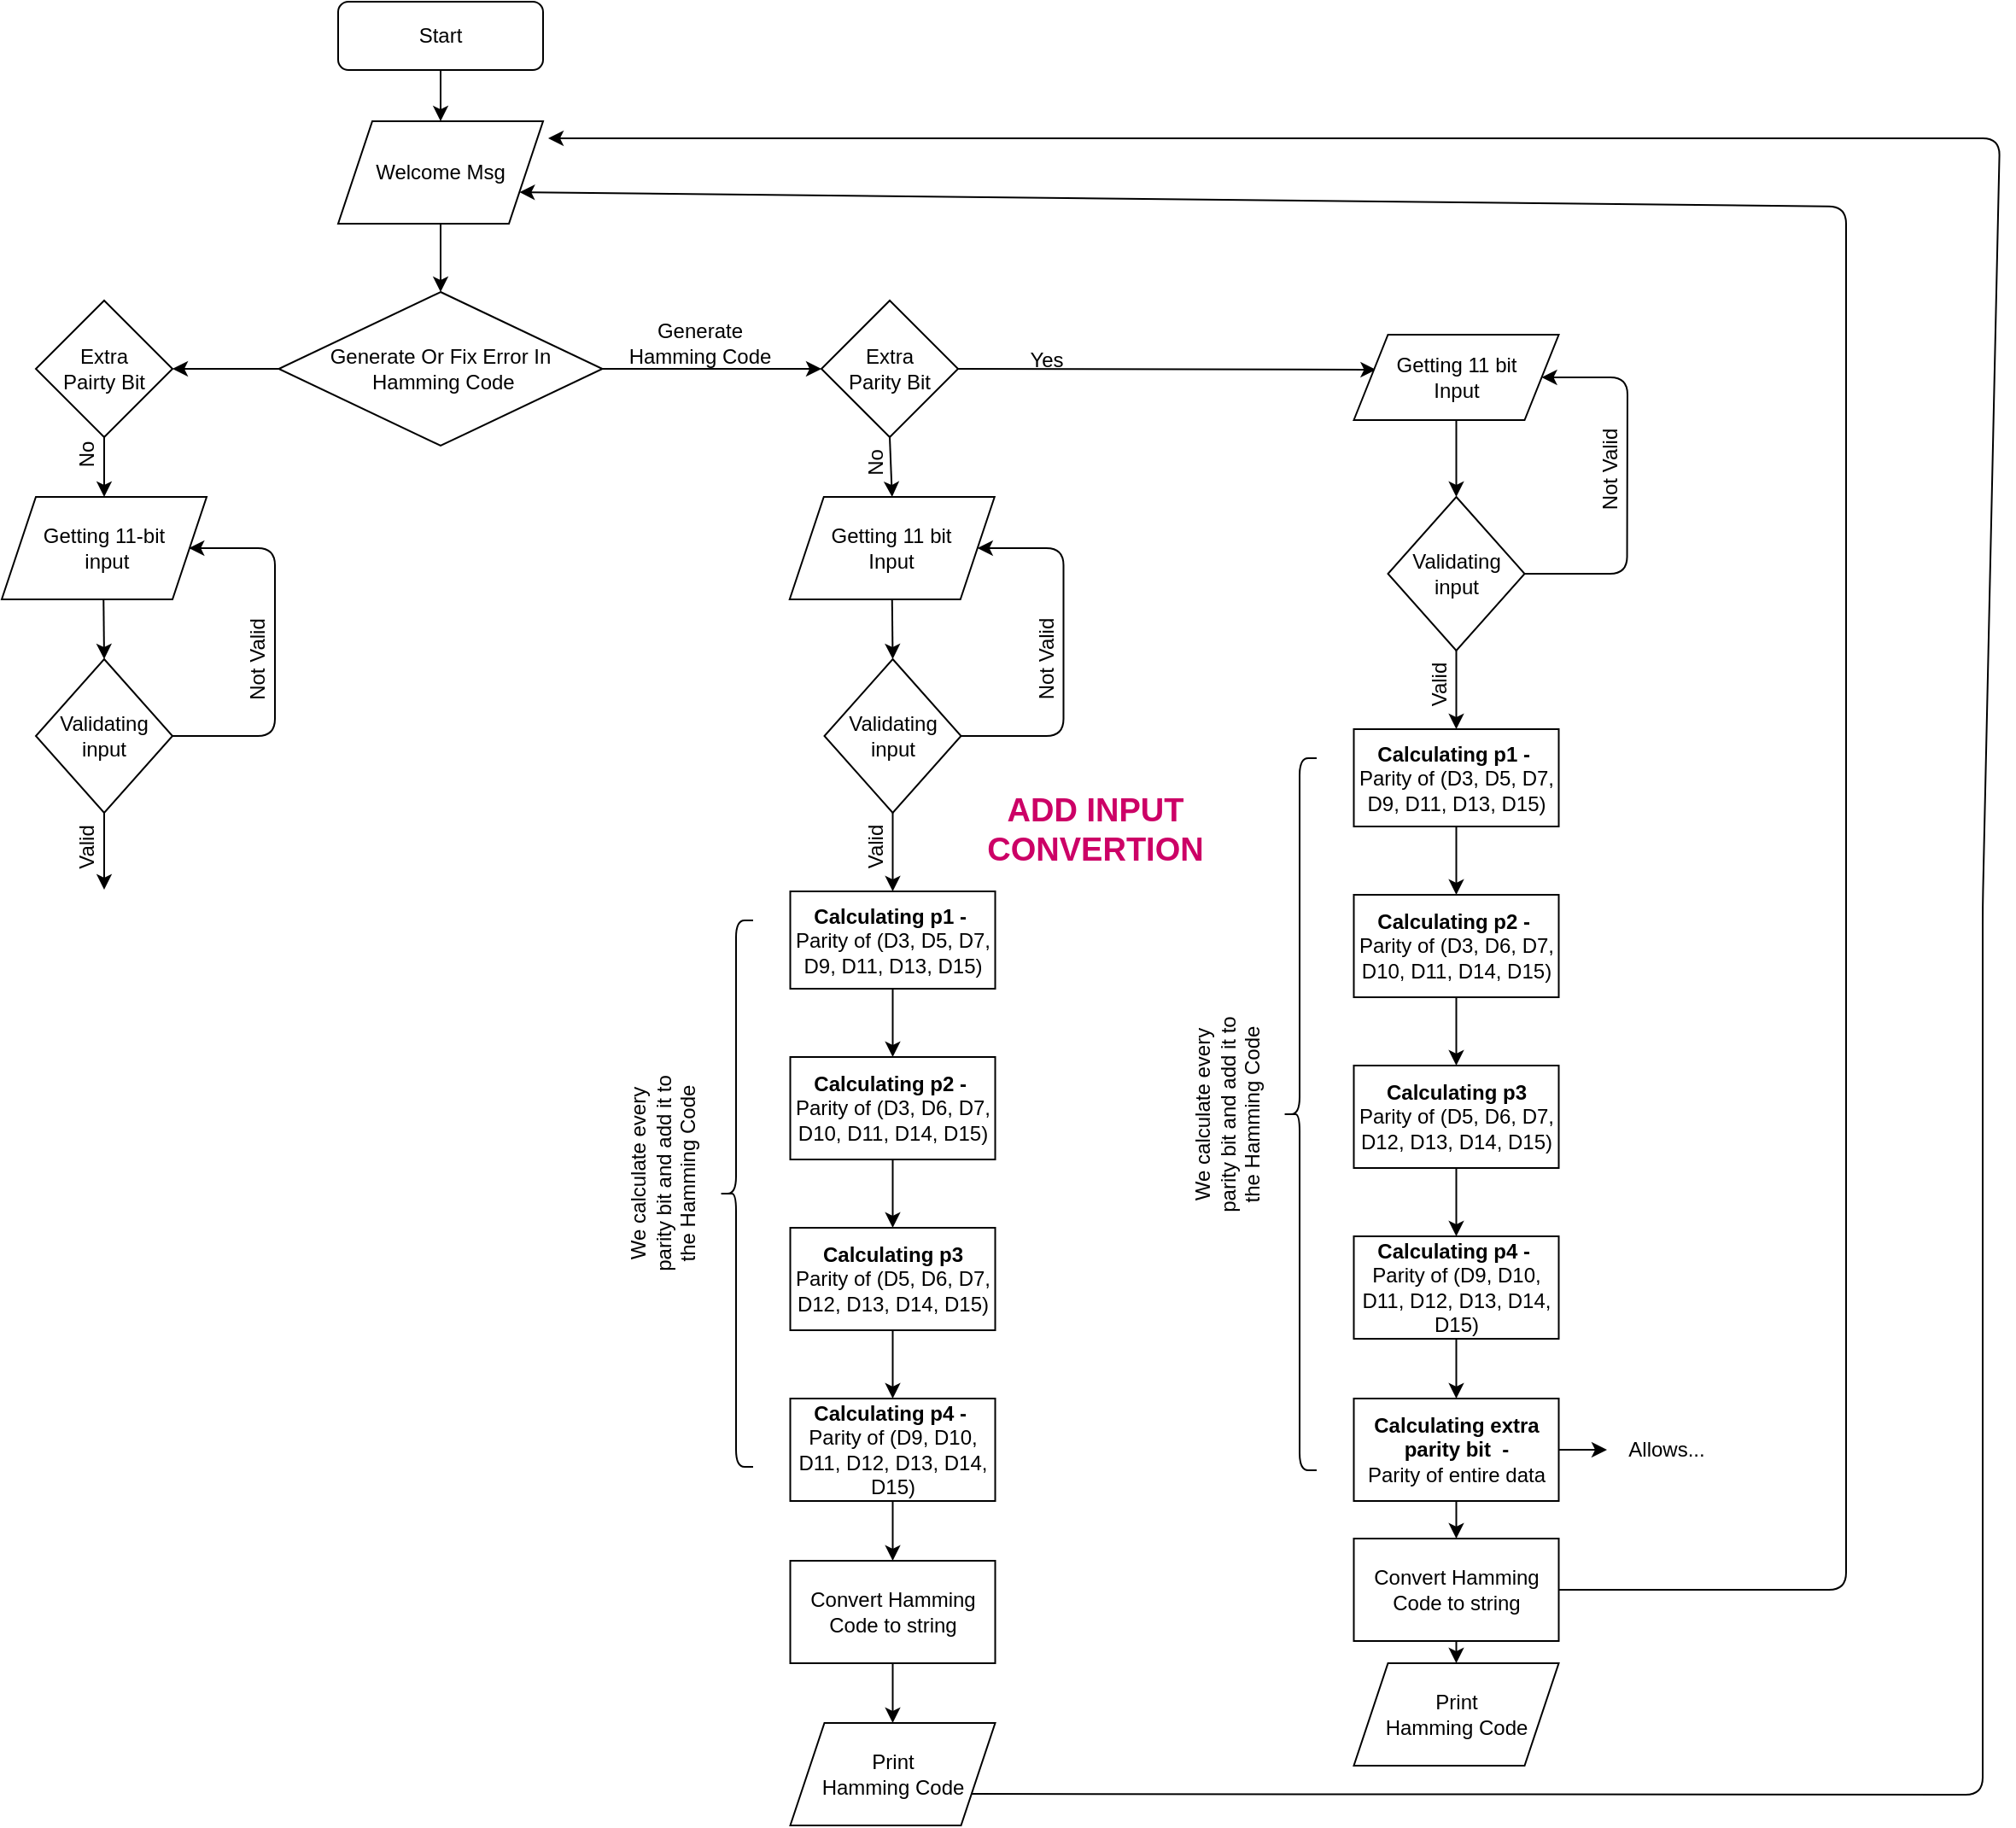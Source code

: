 <mxfile version="14.7.4" type="github">
  <diagram id="C5RBs43oDa-KdzZeNtuy" name="Page-1">
    <mxGraphModel dx="1221" dy="695" grid="1" gridSize="10" guides="1" tooltips="1" connect="1" arrows="1" fold="1" page="1" pageScale="1" pageWidth="1654" pageHeight="1169" math="0" shadow="0">
      <root>
        <mxCell id="WIyWlLk6GJQsqaUBKTNV-0" />
        <mxCell id="WIyWlLk6GJQsqaUBKTNV-1" parent="WIyWlLk6GJQsqaUBKTNV-0" />
        <mxCell id="xXMIpHP0vvAsFntQTSwB-5" value="Welcome Msg" style="shape=parallelogram;perimeter=parallelogramPerimeter;whiteSpace=wrap;html=1;fixedSize=1;" vertex="1" parent="WIyWlLk6GJQsqaUBKTNV-1">
          <mxGeometry x="1397" y="110" width="120" height="60" as="geometry" />
        </mxCell>
        <mxCell id="xXMIpHP0vvAsFntQTSwB-6" value="" style="endArrow=classic;html=1;exitX=0.5;exitY=1;exitDx=0;exitDy=0;" edge="1" parent="WIyWlLk6GJQsqaUBKTNV-1" target="xXMIpHP0vvAsFntQTSwB-5">
          <mxGeometry width="50" height="50" relative="1" as="geometry">
            <mxPoint x="1457" y="80" as="sourcePoint" />
            <mxPoint x="1460" y="150" as="targetPoint" />
          </mxGeometry>
        </mxCell>
        <mxCell id="xXMIpHP0vvAsFntQTSwB-7" value="Generate Or Fix Error In&lt;br&gt;&amp;nbsp;Hamming Code" style="rhombus;whiteSpace=wrap;html=1;" vertex="1" parent="WIyWlLk6GJQsqaUBKTNV-1">
          <mxGeometry x="1362.25" y="210" width="189.5" height="90" as="geometry" />
        </mxCell>
        <mxCell id="xXMIpHP0vvAsFntQTSwB-8" value="" style="endArrow=classic;html=1;exitX=0.5;exitY=1;exitDx=0;exitDy=0;" edge="1" parent="WIyWlLk6GJQsqaUBKTNV-1" source="xXMIpHP0vvAsFntQTSwB-5" target="xXMIpHP0vvAsFntQTSwB-7">
          <mxGeometry width="50" height="50" relative="1" as="geometry">
            <mxPoint x="1190" y="310" as="sourcePoint" />
            <mxPoint x="1240" y="260" as="targetPoint" />
          </mxGeometry>
        </mxCell>
        <mxCell id="xXMIpHP0vvAsFntQTSwB-10" value="Start" style="rounded=1;whiteSpace=wrap;html=1;" vertex="1" parent="WIyWlLk6GJQsqaUBKTNV-1">
          <mxGeometry x="1397" y="40" width="120" height="40" as="geometry" />
        </mxCell>
        <mxCell id="xXMIpHP0vvAsFntQTSwB-11" value="" style="endArrow=classic;html=1;exitX=0;exitY=0.5;exitDx=0;exitDy=0;" edge="1" parent="WIyWlLk6GJQsqaUBKTNV-1" source="xXMIpHP0vvAsFntQTSwB-7">
          <mxGeometry width="50" height="50" relative="1" as="geometry">
            <mxPoint x="1280" y="440" as="sourcePoint" />
            <mxPoint x="1300" y="255" as="targetPoint" />
          </mxGeometry>
        </mxCell>
        <mxCell id="xXMIpHP0vvAsFntQTSwB-12" value="" style="endArrow=classic;html=1;exitX=1;exitY=0.5;exitDx=0;exitDy=0;" edge="1" parent="WIyWlLk6GJQsqaUBKTNV-1" source="xXMIpHP0vvAsFntQTSwB-7">
          <mxGeometry width="50" height="50" relative="1" as="geometry">
            <mxPoint x="1240" y="480" as="sourcePoint" />
            <mxPoint x="1680" y="255" as="targetPoint" />
          </mxGeometry>
        </mxCell>
        <mxCell id="xXMIpHP0vvAsFntQTSwB-13" value="Generate Hamming Code" style="text;html=1;strokeColor=none;fillColor=none;align=center;verticalAlign=middle;whiteSpace=wrap;rounded=0;" vertex="1" parent="WIyWlLk6GJQsqaUBKTNV-1">
          <mxGeometry x="1560" y="230" width="98.25" height="20" as="geometry" />
        </mxCell>
        <mxCell id="xXMIpHP0vvAsFntQTSwB-14" value="Getting 11 bit&lt;br&gt;Input" style="shape=parallelogram;perimeter=parallelogramPerimeter;whiteSpace=wrap;html=1;fixedSize=1;" vertex="1" parent="WIyWlLk6GJQsqaUBKTNV-1">
          <mxGeometry x="1661.38" y="330" width="120" height="60" as="geometry" />
        </mxCell>
        <mxCell id="xXMIpHP0vvAsFntQTSwB-16" value="" style="endArrow=classic;html=1;exitX=0.5;exitY=1;exitDx=0;exitDy=0;entryX=0.5;entryY=0;entryDx=0;entryDy=0;" edge="1" parent="WIyWlLk6GJQsqaUBKTNV-1" source="xXMIpHP0vvAsFntQTSwB-14">
          <mxGeometry width="50" height="50" relative="1" as="geometry">
            <mxPoint x="1381.75" y="545" as="sourcePoint" />
            <mxPoint x="1721.75" y="425" as="targetPoint" />
          </mxGeometry>
        </mxCell>
        <mxCell id="xXMIpHP0vvAsFntQTSwB-17" value="" style="endArrow=classic;html=1;exitX=0.5;exitY=1;exitDx=0;exitDy=0;entryX=0.5;entryY=0;entryDx=0;entryDy=0;" edge="1" parent="WIyWlLk6GJQsqaUBKTNV-1" source="xXMIpHP0vvAsFntQTSwB-39" target="xXMIpHP0vvAsFntQTSwB-18">
          <mxGeometry width="50" height="50" relative="1" as="geometry">
            <mxPoint x="1721.75" y="521" as="sourcePoint" />
            <mxPoint x="1721.25" y="556" as="targetPoint" />
          </mxGeometry>
        </mxCell>
        <mxCell id="xXMIpHP0vvAsFntQTSwB-18" value="&lt;b&gt;Calculating p1 -&amp;nbsp;&lt;br&gt;&lt;/b&gt;Parity of (D3, D5, D7, D9, D11, D13, D15)" style="rounded=0;whiteSpace=wrap;html=1;" vertex="1" parent="WIyWlLk6GJQsqaUBKTNV-1">
          <mxGeometry x="1661.75" y="561" width="120" height="57" as="geometry" />
        </mxCell>
        <mxCell id="xXMIpHP0vvAsFntQTSwB-21" value="" style="endArrow=classic;html=1;exitX=0.5;exitY=1;exitDx=0;exitDy=0;" edge="1" parent="WIyWlLk6GJQsqaUBKTNV-1">
          <mxGeometry width="50" height="50" relative="1" as="geometry">
            <mxPoint x="1721.75" y="618" as="sourcePoint" />
            <mxPoint x="1721.75" y="658" as="targetPoint" />
          </mxGeometry>
        </mxCell>
        <mxCell id="xXMIpHP0vvAsFntQTSwB-22" value="&lt;b&gt;Calculating p2 -&amp;nbsp;&lt;/b&gt;&lt;br&gt;Parity of (D3, D6, D7, D10, D11, D14, D15)" style="rounded=0;whiteSpace=wrap;html=1;" vertex="1" parent="WIyWlLk6GJQsqaUBKTNV-1">
          <mxGeometry x="1661.75" y="658" width="120" height="60" as="geometry" />
        </mxCell>
        <mxCell id="xXMIpHP0vvAsFntQTSwB-23" value="" style="endArrow=classic;html=1;exitX=0.5;exitY=1;exitDx=0;exitDy=0;" edge="1" parent="WIyWlLk6GJQsqaUBKTNV-1">
          <mxGeometry width="50" height="50" relative="1" as="geometry">
            <mxPoint x="1721.75" y="718" as="sourcePoint" />
            <mxPoint x="1721.75" y="758" as="targetPoint" />
          </mxGeometry>
        </mxCell>
        <mxCell id="xXMIpHP0vvAsFntQTSwB-24" value="&lt;b&gt;Calculating p3&lt;/b&gt;&lt;br&gt;Parity of (D5, D6, D7, D12, D13, D14, D15)" style="rounded=0;whiteSpace=wrap;html=1;" vertex="1" parent="WIyWlLk6GJQsqaUBKTNV-1">
          <mxGeometry x="1661.75" y="758" width="120" height="60" as="geometry" />
        </mxCell>
        <mxCell id="xXMIpHP0vvAsFntQTSwB-25" value="" style="endArrow=classic;html=1;exitX=0.5;exitY=1;exitDx=0;exitDy=0;" edge="1" parent="WIyWlLk6GJQsqaUBKTNV-1">
          <mxGeometry width="50" height="50" relative="1" as="geometry">
            <mxPoint x="1721.75" y="818" as="sourcePoint" />
            <mxPoint x="1721.75" y="858" as="targetPoint" />
          </mxGeometry>
        </mxCell>
        <mxCell id="xXMIpHP0vvAsFntQTSwB-26" value="&lt;b&gt;Calculating p4 -&amp;nbsp;&lt;/b&gt;&lt;br&gt;Parity of (D9, D10, D11, D12, D13, D14, D15)" style="rounded=0;whiteSpace=wrap;html=1;" vertex="1" parent="WIyWlLk6GJQsqaUBKTNV-1">
          <mxGeometry x="1661.75" y="858" width="120" height="60" as="geometry" />
        </mxCell>
        <mxCell id="xXMIpHP0vvAsFntQTSwB-35" value="Convert Hamming Code to string" style="rounded=0;whiteSpace=wrap;html=1;" vertex="1" parent="WIyWlLk6GJQsqaUBKTNV-1">
          <mxGeometry x="1661.75" y="953" width="120" height="60" as="geometry" />
        </mxCell>
        <mxCell id="xXMIpHP0vvAsFntQTSwB-36" value="" style="endArrow=classic;html=1;exitX=0.5;exitY=1;exitDx=0;exitDy=0;entryX=0.5;entryY=0;entryDx=0;entryDy=0;" edge="1" parent="WIyWlLk6GJQsqaUBKTNV-1" target="xXMIpHP0vvAsFntQTSwB-35">
          <mxGeometry width="50" height="50" relative="1" as="geometry">
            <mxPoint x="1721.75" y="918" as="sourcePoint" />
            <mxPoint x="1431.75" y="1023" as="targetPoint" />
          </mxGeometry>
        </mxCell>
        <mxCell id="xXMIpHP0vvAsFntQTSwB-37" value="Print &lt;br&gt;Hamming Code" style="shape=parallelogram;perimeter=parallelogramPerimeter;whiteSpace=wrap;html=1;fixedSize=1;" vertex="1" parent="WIyWlLk6GJQsqaUBKTNV-1">
          <mxGeometry x="1661.75" y="1048" width="120" height="60" as="geometry" />
        </mxCell>
        <mxCell id="xXMIpHP0vvAsFntQTSwB-38" value="" style="endArrow=classic;html=1;exitX=0.5;exitY=1;exitDx=0;exitDy=0;entryX=0.5;entryY=0;entryDx=0;entryDy=0;" edge="1" parent="WIyWlLk6GJQsqaUBKTNV-1" source="xXMIpHP0vvAsFntQTSwB-35" target="xXMIpHP0vvAsFntQTSwB-37">
          <mxGeometry width="50" height="50" relative="1" as="geometry">
            <mxPoint x="1751.75" y="928" as="sourcePoint" />
            <mxPoint x="1751.75" y="963" as="targetPoint" />
          </mxGeometry>
        </mxCell>
        <mxCell id="xXMIpHP0vvAsFntQTSwB-39" value="&amp;nbsp;Validating&amp;nbsp;&lt;br&gt;input" style="rhombus;whiteSpace=wrap;html=1;" vertex="1" parent="WIyWlLk6GJQsqaUBKTNV-1">
          <mxGeometry x="1681.75" y="425" width="80" height="90" as="geometry" />
        </mxCell>
        <mxCell id="xXMIpHP0vvAsFntQTSwB-42" value="" style="endArrow=classic;html=1;exitX=1;exitY=0.5;exitDx=0;exitDy=0;entryX=1;entryY=0.5;entryDx=0;entryDy=0;" edge="1" parent="WIyWlLk6GJQsqaUBKTNV-1" source="xXMIpHP0vvAsFntQTSwB-39" target="xXMIpHP0vvAsFntQTSwB-14">
          <mxGeometry width="50" height="50" relative="1" as="geometry">
            <mxPoint x="1491.75" y="525" as="sourcePoint" />
            <mxPoint x="1541.75" y="475" as="targetPoint" />
            <Array as="points">
              <mxPoint x="1821.75" y="470" />
              <mxPoint x="1821.75" y="360" />
            </Array>
          </mxGeometry>
        </mxCell>
        <mxCell id="xXMIpHP0vvAsFntQTSwB-43" value="Not Valid" style="text;html=1;strokeColor=none;fillColor=none;align=center;verticalAlign=middle;whiteSpace=wrap;rounded=0;rotation=-90;" vertex="1" parent="WIyWlLk6GJQsqaUBKTNV-1">
          <mxGeometry x="1781.75" y="415" width="60" height="20" as="geometry" />
        </mxCell>
        <mxCell id="xXMIpHP0vvAsFntQTSwB-47" value="Valid" style="text;html=1;strokeColor=none;fillColor=none;align=center;verticalAlign=middle;whiteSpace=wrap;rounded=0;rotation=-90;" vertex="1" parent="WIyWlLk6GJQsqaUBKTNV-1">
          <mxGeometry x="1691.75" y="525" width="40" height="20" as="geometry" />
        </mxCell>
        <mxCell id="xXMIpHP0vvAsFntQTSwB-50" value="" style="endArrow=classic;html=1;exitX=1;exitY=0.75;exitDx=0;exitDy=0;" edge="1" parent="WIyWlLk6GJQsqaUBKTNV-1" source="xXMIpHP0vvAsFntQTSwB-37">
          <mxGeometry width="50" height="50" relative="1" as="geometry">
            <mxPoint x="1670" y="510" as="sourcePoint" />
            <mxPoint x="1520" y="120" as="targetPoint" />
            <Array as="points">
              <mxPoint x="2360" y="1090" />
              <mxPoint x="2360" y="570" />
              <mxPoint x="2370" y="120" />
            </Array>
          </mxGeometry>
        </mxCell>
        <mxCell id="xXMIpHP0vvAsFntQTSwB-51" value="" style="group" vertex="1" connectable="0" parent="WIyWlLk6GJQsqaUBKTNV-1">
          <mxGeometry x="1565" y="578" width="75" height="320" as="geometry" />
        </mxCell>
        <mxCell id="xXMIpHP0vvAsFntQTSwB-31" value="&lt;br&gt;We calculate every parity bit and add it to the Hamming Code" style="text;html=1;strokeColor=none;fillColor=none;align=center;verticalAlign=middle;whiteSpace=wrap;rounded=0;rotation=-90;" vertex="1" parent="xXMIpHP0vvAsFntQTSwB-51">
          <mxGeometry x="-45" y="133" width="120" height="30" as="geometry" />
        </mxCell>
        <mxCell id="xXMIpHP0vvAsFntQTSwB-32" value="" style="shape=curlyBracket;whiteSpace=wrap;html=1;rounded=1;" vertex="1" parent="xXMIpHP0vvAsFntQTSwB-51">
          <mxGeometry x="55" width="20" height="320" as="geometry" />
        </mxCell>
        <mxCell id="xXMIpHP0vvAsFntQTSwB-52" value="Extra &lt;br&gt;Parity Bit" style="rhombus;whiteSpace=wrap;html=1;" vertex="1" parent="WIyWlLk6GJQsqaUBKTNV-1">
          <mxGeometry x="1680" y="215" width="80" height="80" as="geometry" />
        </mxCell>
        <mxCell id="xXMIpHP0vvAsFntQTSwB-53" value="" style="endArrow=classic;html=1;exitX=0.5;exitY=1;exitDx=0;exitDy=0;entryX=0.5;entryY=0;entryDx=0;entryDy=0;" edge="1" parent="WIyWlLk6GJQsqaUBKTNV-1" source="xXMIpHP0vvAsFntQTSwB-52" target="xXMIpHP0vvAsFntQTSwB-14">
          <mxGeometry width="50" height="50" relative="1" as="geometry">
            <mxPoint x="1410" y="230" as="sourcePoint" />
            <mxPoint x="1460" y="180" as="targetPoint" />
          </mxGeometry>
        </mxCell>
        <mxCell id="xXMIpHP0vvAsFntQTSwB-57" value="No" style="text;html=1;strokeColor=none;fillColor=none;align=center;verticalAlign=middle;whiteSpace=wrap;rounded=0;rotation=-90;" vertex="1" parent="WIyWlLk6GJQsqaUBKTNV-1">
          <mxGeometry x="1691.75" y="300" width="40" height="20" as="geometry" />
        </mxCell>
        <mxCell id="xXMIpHP0vvAsFntQTSwB-58" value="" style="endArrow=classic;html=1;exitX=1;exitY=0.5;exitDx=0;exitDy=0;entryX=0.108;entryY=0.41;entryDx=0;entryDy=0;entryPerimeter=0;" edge="1" parent="WIyWlLk6GJQsqaUBKTNV-1" source="xXMIpHP0vvAsFntQTSwB-52" target="xXMIpHP0vvAsFntQTSwB-61">
          <mxGeometry width="50" height="50" relative="1" as="geometry">
            <mxPoint x="2020" y="310" as="sourcePoint" />
            <mxPoint x="2000" y="255" as="targetPoint" />
          </mxGeometry>
        </mxCell>
        <mxCell id="xXMIpHP0vvAsFntQTSwB-59" value="Yes" style="text;html=1;strokeColor=none;fillColor=none;align=center;verticalAlign=middle;whiteSpace=wrap;rounded=0;" vertex="1" parent="WIyWlLk6GJQsqaUBKTNV-1">
          <mxGeometry x="1791.75" y="240" width="40" height="20" as="geometry" />
        </mxCell>
        <mxCell id="xXMIpHP0vvAsFntQTSwB-61" value="Getting 11 bit&lt;br&gt;Input" style="shape=parallelogram;perimeter=parallelogramPerimeter;whiteSpace=wrap;html=1;fixedSize=1;" vertex="1" parent="WIyWlLk6GJQsqaUBKTNV-1">
          <mxGeometry x="1991.75" y="235" width="120" height="50" as="geometry" />
        </mxCell>
        <mxCell id="xXMIpHP0vvAsFntQTSwB-62" value="" style="endArrow=classic;html=1;entryX=0.5;entryY=0;entryDx=0;entryDy=0;" edge="1" parent="WIyWlLk6GJQsqaUBKTNV-1" source="xXMIpHP0vvAsFntQTSwB-61">
          <mxGeometry width="50" height="50" relative="1" as="geometry">
            <mxPoint x="1711.75" y="450" as="sourcePoint" />
            <mxPoint x="2051.75" y="330" as="targetPoint" />
          </mxGeometry>
        </mxCell>
        <mxCell id="xXMIpHP0vvAsFntQTSwB-63" value="" style="endArrow=classic;html=1;exitX=0.5;exitY=1;exitDx=0;exitDy=0;entryX=0.5;entryY=0;entryDx=0;entryDy=0;" edge="1" parent="WIyWlLk6GJQsqaUBKTNV-1" source="xXMIpHP0vvAsFntQTSwB-74" target="xXMIpHP0vvAsFntQTSwB-64">
          <mxGeometry width="50" height="50" relative="1" as="geometry">
            <mxPoint x="2051.75" y="426" as="sourcePoint" />
            <mxPoint x="2051.25" y="461" as="targetPoint" />
          </mxGeometry>
        </mxCell>
        <mxCell id="xXMIpHP0vvAsFntQTSwB-64" value="&lt;b&gt;Calculating p1 -&amp;nbsp;&lt;br&gt;&lt;/b&gt;Parity of (D3, D5, D7, D9, D11, D13, D15)" style="rounded=0;whiteSpace=wrap;html=1;" vertex="1" parent="WIyWlLk6GJQsqaUBKTNV-1">
          <mxGeometry x="1991.75" y="466" width="120" height="57" as="geometry" />
        </mxCell>
        <mxCell id="xXMIpHP0vvAsFntQTSwB-65" value="" style="endArrow=classic;html=1;exitX=0.5;exitY=1;exitDx=0;exitDy=0;" edge="1" parent="WIyWlLk6GJQsqaUBKTNV-1">
          <mxGeometry width="50" height="50" relative="1" as="geometry">
            <mxPoint x="2051.75" y="523" as="sourcePoint" />
            <mxPoint x="2051.75" y="563" as="targetPoint" />
          </mxGeometry>
        </mxCell>
        <mxCell id="xXMIpHP0vvAsFntQTSwB-66" value="&lt;b&gt;Calculating p2 -&amp;nbsp;&lt;/b&gt;&lt;br&gt;Parity of (D3, D6, D7, D10, D11, D14, D15)" style="rounded=0;whiteSpace=wrap;html=1;" vertex="1" parent="WIyWlLk6GJQsqaUBKTNV-1">
          <mxGeometry x="1991.75" y="563" width="120" height="60" as="geometry" />
        </mxCell>
        <mxCell id="xXMIpHP0vvAsFntQTSwB-67" value="" style="endArrow=classic;html=1;exitX=0.5;exitY=1;exitDx=0;exitDy=0;" edge="1" parent="WIyWlLk6GJQsqaUBKTNV-1">
          <mxGeometry width="50" height="50" relative="1" as="geometry">
            <mxPoint x="2051.75" y="623" as="sourcePoint" />
            <mxPoint x="2051.75" y="663" as="targetPoint" />
          </mxGeometry>
        </mxCell>
        <mxCell id="xXMIpHP0vvAsFntQTSwB-68" value="&lt;b&gt;Calculating p3&lt;/b&gt;&lt;br&gt;Parity of (D5, D6, D7, D12, D13, D14, D15)" style="rounded=0;whiteSpace=wrap;html=1;" vertex="1" parent="WIyWlLk6GJQsqaUBKTNV-1">
          <mxGeometry x="1991.75" y="663" width="120" height="60" as="geometry" />
        </mxCell>
        <mxCell id="xXMIpHP0vvAsFntQTSwB-69" value="" style="endArrow=classic;html=1;exitX=0.5;exitY=1;exitDx=0;exitDy=0;" edge="1" parent="WIyWlLk6GJQsqaUBKTNV-1">
          <mxGeometry width="50" height="50" relative="1" as="geometry">
            <mxPoint x="2051.75" y="723" as="sourcePoint" />
            <mxPoint x="2051.75" y="763" as="targetPoint" />
          </mxGeometry>
        </mxCell>
        <mxCell id="xXMIpHP0vvAsFntQTSwB-70" value="&lt;b&gt;Calculating p4 -&amp;nbsp;&lt;/b&gt;&lt;br&gt;Parity of (D9, D10, D11, D12, D13, D14, D15)" style="rounded=0;whiteSpace=wrap;html=1;" vertex="1" parent="WIyWlLk6GJQsqaUBKTNV-1">
          <mxGeometry x="1991.75" y="763" width="120" height="60" as="geometry" />
        </mxCell>
        <mxCell id="xXMIpHP0vvAsFntQTSwB-71" value="&lt;b&gt;Calculating extra parity bit&amp;nbsp; - &lt;/b&gt;&lt;br&gt;Parity of entire data" style="rounded=0;whiteSpace=wrap;html=1;" vertex="1" parent="WIyWlLk6GJQsqaUBKTNV-1">
          <mxGeometry x="1991.75" y="858" width="120" height="60" as="geometry" />
        </mxCell>
        <mxCell id="xXMIpHP0vvAsFntQTSwB-72" value="" style="endArrow=classic;html=1;exitX=0.5;exitY=1;exitDx=0;exitDy=0;entryX=0.5;entryY=0;entryDx=0;entryDy=0;" edge="1" parent="WIyWlLk6GJQsqaUBKTNV-1" target="xXMIpHP0vvAsFntQTSwB-71">
          <mxGeometry width="50" height="50" relative="1" as="geometry">
            <mxPoint x="2051.75" y="823" as="sourcePoint" />
            <mxPoint x="1761.75" y="928" as="targetPoint" />
          </mxGeometry>
        </mxCell>
        <mxCell id="xXMIpHP0vvAsFntQTSwB-74" value="&amp;nbsp;Validating&amp;nbsp;&lt;br&gt;input" style="rhombus;whiteSpace=wrap;html=1;" vertex="1" parent="WIyWlLk6GJQsqaUBKTNV-1">
          <mxGeometry x="2011.75" y="330" width="80" height="90" as="geometry" />
        </mxCell>
        <mxCell id="xXMIpHP0vvAsFntQTSwB-75" value="" style="endArrow=classic;html=1;exitX=1;exitY=0.5;exitDx=0;exitDy=0;entryX=1;entryY=0.5;entryDx=0;entryDy=0;" edge="1" parent="WIyWlLk6GJQsqaUBKTNV-1" source="xXMIpHP0vvAsFntQTSwB-74" target="xXMIpHP0vvAsFntQTSwB-61">
          <mxGeometry width="50" height="50" relative="1" as="geometry">
            <mxPoint x="1821.75" y="430" as="sourcePoint" />
            <mxPoint x="1871.75" y="380" as="targetPoint" />
            <Array as="points">
              <mxPoint x="2151.75" y="375" />
              <mxPoint x="2152" y="260" />
            </Array>
          </mxGeometry>
        </mxCell>
        <mxCell id="xXMIpHP0vvAsFntQTSwB-76" value="Not Valid" style="text;html=1;strokeColor=none;fillColor=none;align=center;verticalAlign=middle;whiteSpace=wrap;rounded=0;rotation=-90;" vertex="1" parent="WIyWlLk6GJQsqaUBKTNV-1">
          <mxGeometry x="2111.75" y="304" width="60" height="20" as="geometry" />
        </mxCell>
        <mxCell id="xXMIpHP0vvAsFntQTSwB-77" value="Valid" style="text;html=1;strokeColor=none;fillColor=none;align=center;verticalAlign=middle;whiteSpace=wrap;rounded=0;rotation=-90;" vertex="1" parent="WIyWlLk6GJQsqaUBKTNV-1">
          <mxGeometry x="2021.75" y="430" width="40" height="20" as="geometry" />
        </mxCell>
        <mxCell id="xXMIpHP0vvAsFntQTSwB-78" value="" style="group" vertex="1" connectable="0" parent="WIyWlLk6GJQsqaUBKTNV-1">
          <mxGeometry x="1895" y="483" width="75" height="417" as="geometry" />
        </mxCell>
        <mxCell id="xXMIpHP0vvAsFntQTSwB-79" value="&lt;br&gt;We calculate every parity bit and add it to the Hamming Code" style="text;html=1;strokeColor=none;fillColor=none;align=center;verticalAlign=middle;whiteSpace=wrap;rounded=0;rotation=-90;" vertex="1" parent="xXMIpHP0vvAsFntQTSwB-78">
          <mxGeometry x="-45" y="188.956" width="120" height="39.094" as="geometry" />
        </mxCell>
        <mxCell id="xXMIpHP0vvAsFntQTSwB-80" value="" style="shape=curlyBracket;whiteSpace=wrap;html=1;rounded=1;" vertex="1" parent="xXMIpHP0vvAsFntQTSwB-78">
          <mxGeometry x="55" width="20" height="417" as="geometry" />
        </mxCell>
        <mxCell id="xXMIpHP0vvAsFntQTSwB-82" value="Allows..." style="text;html=1;strokeColor=none;fillColor=none;align=center;verticalAlign=middle;whiteSpace=wrap;rounded=0;" vertex="1" parent="WIyWlLk6GJQsqaUBKTNV-1">
          <mxGeometry x="2140" y="848" width="70" height="80" as="geometry" />
        </mxCell>
        <mxCell id="xXMIpHP0vvAsFntQTSwB-83" value="" style="endArrow=classic;html=1;exitX=1;exitY=0.5;exitDx=0;exitDy=0;entryX=0;entryY=0.5;entryDx=0;entryDy=0;" edge="1" parent="WIyWlLk6GJQsqaUBKTNV-1" source="xXMIpHP0vvAsFntQTSwB-71" target="xXMIpHP0vvAsFntQTSwB-82">
          <mxGeometry width="50" height="50" relative="1" as="geometry">
            <mxPoint x="2180" y="880" as="sourcePoint" />
            <mxPoint x="2230" y="830" as="targetPoint" />
          </mxGeometry>
        </mxCell>
        <mxCell id="xXMIpHP0vvAsFntQTSwB-84" value="Convert Hamming Code to string" style="rounded=0;whiteSpace=wrap;html=1;" vertex="1" parent="WIyWlLk6GJQsqaUBKTNV-1">
          <mxGeometry x="1991.75" y="940" width="120" height="60" as="geometry" />
        </mxCell>
        <mxCell id="xXMIpHP0vvAsFntQTSwB-85" value="Print &lt;br&gt;Hamming Code" style="shape=parallelogram;perimeter=parallelogramPerimeter;whiteSpace=wrap;html=1;fixedSize=1;" vertex="1" parent="WIyWlLk6GJQsqaUBKTNV-1">
          <mxGeometry x="1991.75" y="1013" width="120" height="60" as="geometry" />
        </mxCell>
        <mxCell id="xXMIpHP0vvAsFntQTSwB-86" value="" style="endArrow=classic;html=1;exitX=0.5;exitY=1;exitDx=0;exitDy=0;entryX=0.5;entryY=0;entryDx=0;entryDy=0;" edge="1" parent="WIyWlLk6GJQsqaUBKTNV-1" source="xXMIpHP0vvAsFntQTSwB-84" target="xXMIpHP0vvAsFntQTSwB-85">
          <mxGeometry width="50" height="50" relative="1" as="geometry">
            <mxPoint x="2081.75" y="915" as="sourcePoint" />
            <mxPoint x="2081.75" y="950" as="targetPoint" />
          </mxGeometry>
        </mxCell>
        <mxCell id="xXMIpHP0vvAsFntQTSwB-87" value="" style="endArrow=classic;html=1;exitX=0.5;exitY=1;exitDx=0;exitDy=0;entryX=0.5;entryY=0;entryDx=0;entryDy=0;" edge="1" parent="WIyWlLk6GJQsqaUBKTNV-1" source="xXMIpHP0vvAsFntQTSwB-71" target="xXMIpHP0vvAsFntQTSwB-84">
          <mxGeometry width="50" height="50" relative="1" as="geometry">
            <mxPoint x="1737.75" y="928" as="sourcePoint" />
            <mxPoint x="1737.75" y="963" as="targetPoint" />
          </mxGeometry>
        </mxCell>
        <mxCell id="xXMIpHP0vvAsFntQTSwB-88" value="" style="endArrow=classic;html=1;exitX=1;exitY=0.5;exitDx=0;exitDy=0;entryX=1;entryY=0.75;entryDx=0;entryDy=0;" edge="1" parent="WIyWlLk6GJQsqaUBKTNV-1" source="xXMIpHP0vvAsFntQTSwB-84" target="xXMIpHP0vvAsFntQTSwB-5">
          <mxGeometry width="50" height="50" relative="1" as="geometry">
            <mxPoint x="1790" y="790" as="sourcePoint" />
            <mxPoint x="1510" y="170" as="targetPoint" />
            <Array as="points">
              <mxPoint x="2280" y="970" />
              <mxPoint x="2280" y="160" />
            </Array>
          </mxGeometry>
        </mxCell>
        <mxCell id="xXMIpHP0vvAsFntQTSwB-89" value="Extra &lt;br&gt;Pairty Bit" style="rhombus;whiteSpace=wrap;html=1;" vertex="1" parent="WIyWlLk6GJQsqaUBKTNV-1">
          <mxGeometry x="1220" y="215" width="80" height="80" as="geometry" />
        </mxCell>
        <mxCell id="xXMIpHP0vvAsFntQTSwB-90" value="" style="endArrow=classic;html=1;exitX=0.5;exitY=1;exitDx=0;exitDy=0;" edge="1" parent="WIyWlLk6GJQsqaUBKTNV-1" source="xXMIpHP0vvAsFntQTSwB-89">
          <mxGeometry width="50" height="50" relative="1" as="geometry">
            <mxPoint x="1270" y="510" as="sourcePoint" />
            <mxPoint x="1260" y="330" as="targetPoint" />
          </mxGeometry>
        </mxCell>
        <mxCell id="xXMIpHP0vvAsFntQTSwB-95" value="No" style="text;html=1;strokeColor=none;fillColor=none;align=center;verticalAlign=middle;whiteSpace=wrap;rounded=0;rotation=-90;" vertex="1" parent="WIyWlLk6GJQsqaUBKTNV-1">
          <mxGeometry x="1230" y="295" width="40" height="20" as="geometry" />
        </mxCell>
        <mxCell id="xXMIpHP0vvAsFntQTSwB-96" value="Getting 11-bit&lt;br&gt;&amp;nbsp;input" style="shape=parallelogram;perimeter=parallelogramPerimeter;whiteSpace=wrap;html=1;fixedSize=1;" vertex="1" parent="WIyWlLk6GJQsqaUBKTNV-1">
          <mxGeometry x="1200" y="330" width="120" height="60" as="geometry" />
        </mxCell>
        <mxCell id="xXMIpHP0vvAsFntQTSwB-97" value="" style="endArrow=classic;html=1;exitX=0.5;exitY=1;exitDx=0;exitDy=0;entryX=0.5;entryY=0;entryDx=0;entryDy=0;" edge="1" parent="WIyWlLk6GJQsqaUBKTNV-1">
          <mxGeometry width="50" height="50" relative="1" as="geometry">
            <mxPoint x="1259.63" y="390" as="sourcePoint" />
            <mxPoint x="1260" y="425" as="targetPoint" />
          </mxGeometry>
        </mxCell>
        <mxCell id="xXMIpHP0vvAsFntQTSwB-98" value="&amp;nbsp;Validating&amp;nbsp;&lt;br&gt;input" style="rhombus;whiteSpace=wrap;html=1;" vertex="1" parent="WIyWlLk6GJQsqaUBKTNV-1">
          <mxGeometry x="1220" y="425" width="80" height="90" as="geometry" />
        </mxCell>
        <mxCell id="xXMIpHP0vvAsFntQTSwB-99" value="" style="endArrow=classic;html=1;exitX=1;exitY=0.5;exitDx=0;exitDy=0;entryX=1;entryY=0.5;entryDx=0;entryDy=0;" edge="1" parent="WIyWlLk6GJQsqaUBKTNV-1" source="xXMIpHP0vvAsFntQTSwB-98">
          <mxGeometry width="50" height="50" relative="1" as="geometry">
            <mxPoint x="1030" y="525" as="sourcePoint" />
            <mxPoint x="1309.63" y="360" as="targetPoint" />
            <Array as="points">
              <mxPoint x="1360" y="470" />
              <mxPoint x="1360" y="360" />
            </Array>
          </mxGeometry>
        </mxCell>
        <mxCell id="xXMIpHP0vvAsFntQTSwB-100" value="Not Valid" style="text;html=1;strokeColor=none;fillColor=none;align=center;verticalAlign=middle;whiteSpace=wrap;rounded=0;rotation=-90;" vertex="1" parent="WIyWlLk6GJQsqaUBKTNV-1">
          <mxGeometry x="1320" y="415" width="60" height="20" as="geometry" />
        </mxCell>
        <mxCell id="xXMIpHP0vvAsFntQTSwB-101" value="Valid" style="text;html=1;strokeColor=none;fillColor=none;align=center;verticalAlign=middle;whiteSpace=wrap;rounded=0;rotation=-90;" vertex="1" parent="WIyWlLk6GJQsqaUBKTNV-1">
          <mxGeometry x="1230" y="525" width="40" height="20" as="geometry" />
        </mxCell>
        <mxCell id="xXMIpHP0vvAsFntQTSwB-102" value="" style="endArrow=classic;html=1;exitX=0.5;exitY=1;exitDx=0;exitDy=0;" edge="1" parent="WIyWlLk6GJQsqaUBKTNV-1" source="xXMIpHP0vvAsFntQTSwB-98">
          <mxGeometry width="50" height="50" relative="1" as="geometry">
            <mxPoint x="1260" y="460" as="sourcePoint" />
            <mxPoint x="1260" y="560" as="targetPoint" />
          </mxGeometry>
        </mxCell>
        <mxCell id="xXMIpHP0vvAsFntQTSwB-103" value="&lt;font color=&quot;#cc0066&quot; size=&quot;1&quot;&gt;&lt;b style=&quot;font-size: 19px&quot;&gt;ADD INPUT CONVERTION&lt;/b&gt;&lt;/font&gt;" style="text;html=1;strokeColor=none;fillColor=none;align=center;verticalAlign=middle;whiteSpace=wrap;rounded=0;" vertex="1" parent="WIyWlLk6GJQsqaUBKTNV-1">
          <mxGeometry x="1781.38" y="515" width="118.62" height="20" as="geometry" />
        </mxCell>
      </root>
    </mxGraphModel>
  </diagram>
</mxfile>
